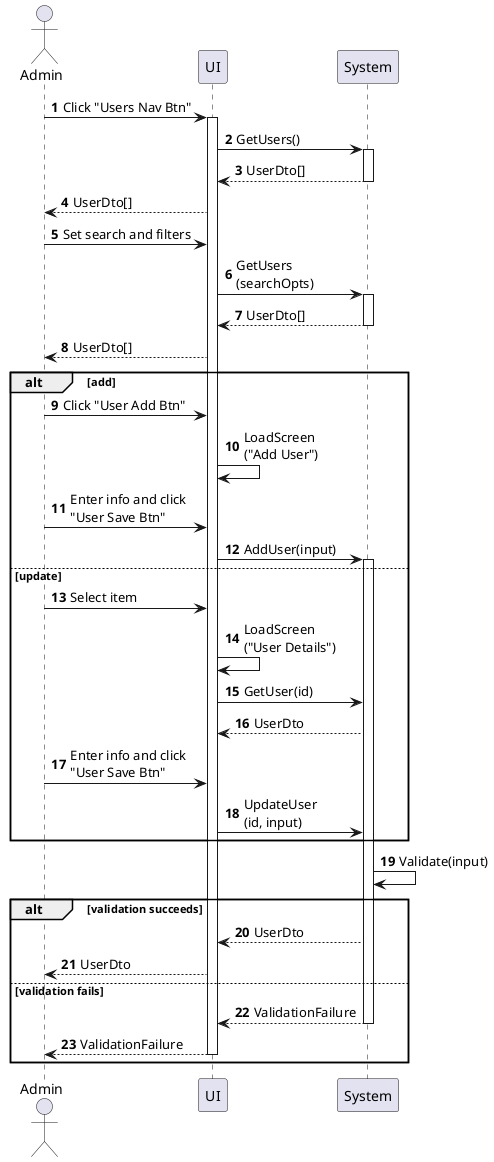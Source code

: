 @startuml user-manage
autonumber

actor "Admin" as a
participant UI as f
participant System as b

a -> f : Click "Users Nav Btn"
activate f
f -> b : GetUsers()
activate b
return UserDto[]
f --> a : UserDto[]
a -> f : Set search and filters
f -> b : GetUsers\n(searchOpts)
activate b
return UserDto[]
f --> a : UserDto[]

alt add
    a -> f : Click "User Add Btn"
    f -> f : LoadScreen\n("Add User")
    a -> f : Enter info and click\n"User Save Btn"
    f -> b : AddUser(input)
    activate b
else update
    a -> f : Select item
    f -> f : LoadScreen\n("User Details")
    f -> b : GetUser(id)
    b --> f : UserDto
    a -> f : Enter info and click\n"User Save Btn"
    f -> b : UpdateUser\n(id, input)
end

b -> b : Validate(input)

alt validation succeeds
    b --> f : UserDto
    f --> a : UserDto
else validation fails
    return ValidationFailure
    return ValidationFailure
end
@enduml